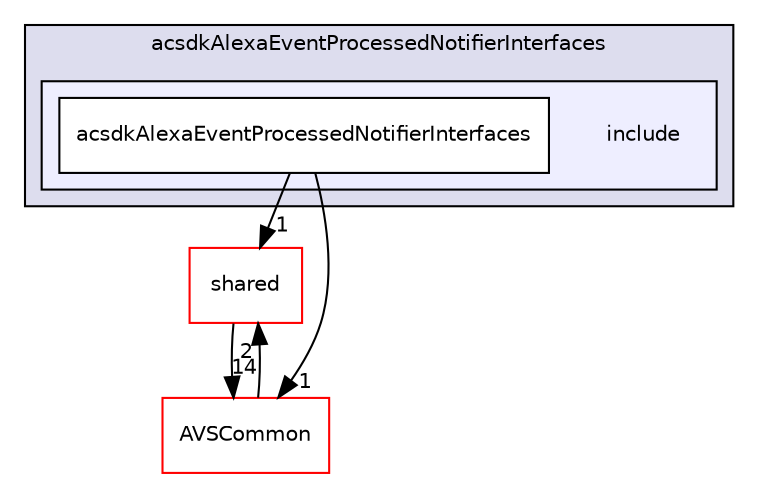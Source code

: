 digraph "/workplace/avs-device-sdk/core/acsdkAlexaEventProcessedNotifierInterfaces/include" {
  compound=true
  node [ fontsize="10", fontname="Helvetica"];
  edge [ labelfontsize="10", labelfontname="Helvetica"];
  subgraph clusterdir_7c6af3b7457c451867941b4029d22d0c {
    graph [ bgcolor="#ddddee", pencolor="black", label="acsdkAlexaEventProcessedNotifierInterfaces" fontname="Helvetica", fontsize="10", URL="dir_7c6af3b7457c451867941b4029d22d0c.html"]
  subgraph clusterdir_c2f82ca36480ce65d1be60b8b1ecbcf1 {
    graph [ bgcolor="#eeeeff", pencolor="black", label="" URL="dir_c2f82ca36480ce65d1be60b8b1ecbcf1.html"];
    dir_c2f82ca36480ce65d1be60b8b1ecbcf1 [shape=plaintext label="include"];
    dir_ce864f48720be8c0e18844747f7ef840 [shape=box label="acsdkAlexaEventProcessedNotifierInterfaces" color="black" fillcolor="white" style="filled" URL="dir_ce864f48720be8c0e18844747f7ef840.html"];
  }
  }
  dir_9982052f7ce695d12571567315b2fafa [shape=box label="shared" fillcolor="white" style="filled" color="red" URL="dir_9982052f7ce695d12571567315b2fafa.html"];
  dir_13e65effb2bde530b17b3d5eefcd0266 [shape=box label="AVSCommon" fillcolor="white" style="filled" color="red" URL="dir_13e65effb2bde530b17b3d5eefcd0266.html"];
  dir_9982052f7ce695d12571567315b2fafa->dir_13e65effb2bde530b17b3d5eefcd0266 [headlabel="14", labeldistance=1.5 headhref="dir_000598_000017.html"];
  dir_13e65effb2bde530b17b3d5eefcd0266->dir_9982052f7ce695d12571567315b2fafa [headlabel="2", labeldistance=1.5 headhref="dir_000017_000598.html"];
  dir_ce864f48720be8c0e18844747f7ef840->dir_9982052f7ce695d12571567315b2fafa [headlabel="1", labeldistance=1.5 headhref="dir_000464_000598.html"];
  dir_ce864f48720be8c0e18844747f7ef840->dir_13e65effb2bde530b17b3d5eefcd0266 [headlabel="1", labeldistance=1.5 headhref="dir_000464_000017.html"];
}
